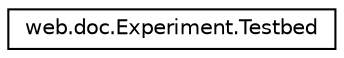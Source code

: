 digraph "Graphical Class Hierarchy"
{
 // LATEX_PDF_SIZE
  edge [fontname="Helvetica",fontsize="10",labelfontname="Helvetica",labelfontsize="10"];
  node [fontname="Helvetica",fontsize="10",shape=record];
  rankdir="LR";
  Node0 [label="web.doc.Experiment.Testbed",height=0.2,width=0.4,color="black", fillcolor="white", style="filled",URL="$db/de3/classweb_1_1doc_1_1Experiment_1_1Testbed.html",tooltip=" "];
}
